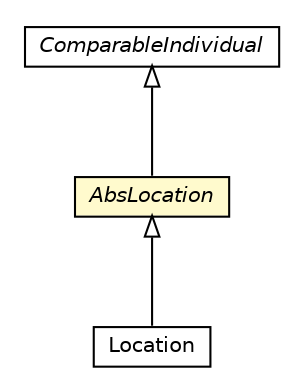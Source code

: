 #!/usr/local/bin/dot
#
# Class diagram 
# Generated by UMLGraph version R5_6-24-gf6e263 (http://www.umlgraph.org/)
#

digraph G {
	edge [fontname="Helvetica",fontsize=10,labelfontname="Helvetica",labelfontsize=10];
	node [fontname="Helvetica",fontsize=10,shape=plaintext];
	nodesep=0.25;
	ranksep=0.5;
	// org.universAAL.middleware.owl.ComparableIndividual
	c1814384 [label=<<table title="org.universAAL.middleware.owl.ComparableIndividual" border="0" cellborder="1" cellspacing="0" cellpadding="2" port="p" href="../ComparableIndividual.html">
		<tr><td><table border="0" cellspacing="0" cellpadding="1">
<tr><td align="center" balign="center"><font face="Helvetica-Oblique"> ComparableIndividual </font></td></tr>
		</table></td></tr>
		</table>>, URL="../ComparableIndividual.html", fontname="Helvetica", fontcolor="black", fontsize=10.0];
	// org.universAAL.middleware.owl.supply.AbsLocation
	c1814389 [label=<<table title="org.universAAL.middleware.owl.supply.AbsLocation" border="0" cellborder="1" cellspacing="0" cellpadding="2" port="p" bgcolor="lemonChiffon" href="./AbsLocation.html">
		<tr><td><table border="0" cellspacing="0" cellpadding="1">
<tr><td align="center" balign="center"><font face="Helvetica-Oblique"> AbsLocation </font></td></tr>
		</table></td></tr>
		</table>>, URL="./AbsLocation.html", fontname="Helvetica", fontcolor="black", fontsize=10.0];
	// org.universAAL.ontology.location.Location
	c1814742 [label=<<table title="org.universAAL.ontology.location.Location" border="0" cellborder="1" cellspacing="0" cellpadding="2" port="p" href="../../../ontology/location/Location.html">
		<tr><td><table border="0" cellspacing="0" cellpadding="1">
<tr><td align="center" balign="center"> Location </td></tr>
		</table></td></tr>
		</table>>, URL="../../../ontology/location/Location.html", fontname="Helvetica", fontcolor="black", fontsize=10.0];
	//org.universAAL.middleware.owl.supply.AbsLocation extends org.universAAL.middleware.owl.ComparableIndividual
	c1814384:p -> c1814389:p [dir=back,arrowtail=empty];
	//org.universAAL.ontology.location.Location extends org.universAAL.middleware.owl.supply.AbsLocation
	c1814389:p -> c1814742:p [dir=back,arrowtail=empty];
}

